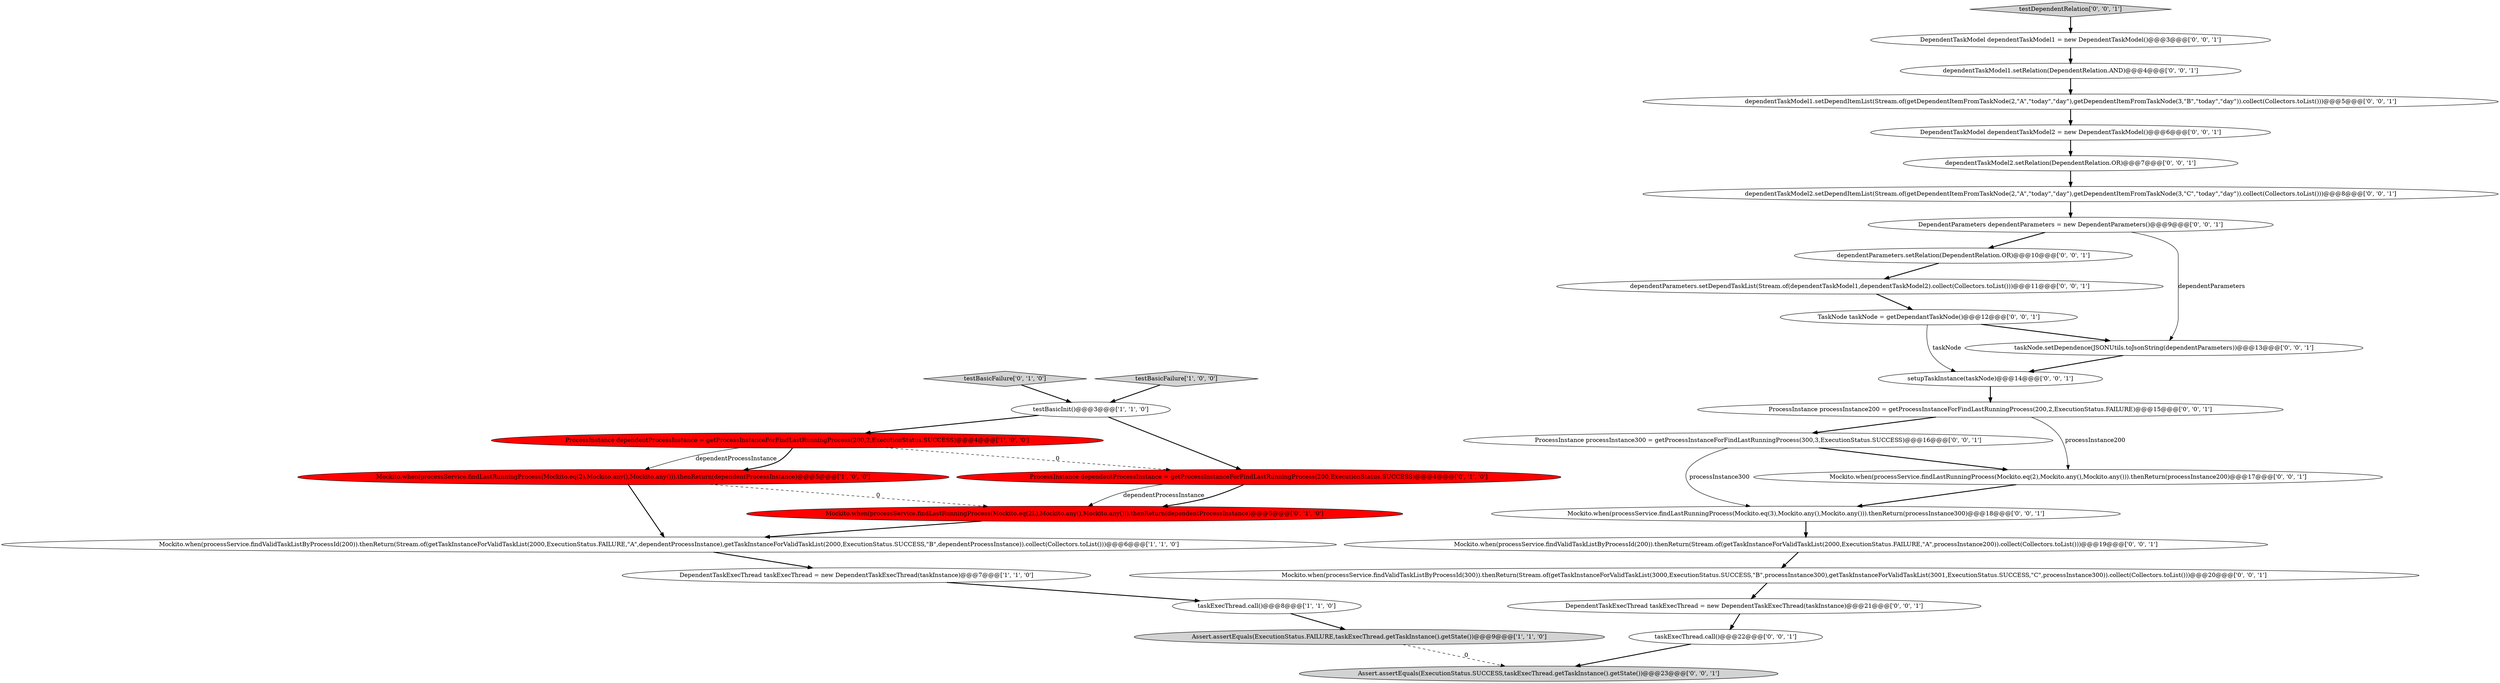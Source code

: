 digraph {
28 [style = filled, label = "dependentParameters.setDependTaskList(Stream.of(dependentTaskModel1,dependentTaskModel2).collect(Collectors.toList()))@@@11@@@['0', '0', '1']", fillcolor = white, shape = ellipse image = "AAA0AAABBB3BBB"];
4 [style = filled, label = "testBasicInit()@@@3@@@['1', '1', '0']", fillcolor = white, shape = ellipse image = "AAA0AAABBB1BBB"];
27 [style = filled, label = "dependentParameters.setRelation(DependentRelation.OR)@@@10@@@['0', '0', '1']", fillcolor = white, shape = ellipse image = "AAA0AAABBB3BBB"];
20 [style = filled, label = "DependentTaskExecThread taskExecThread = new DependentTaskExecThread(taskInstance)@@@21@@@['0', '0', '1']", fillcolor = white, shape = ellipse image = "AAA0AAABBB3BBB"];
6 [style = filled, label = "ProcessInstance dependentProcessInstance = getProcessInstanceForFindLastRunningProcess(200,2,ExecutionStatus.SUCCESS)@@@4@@@['1', '0', '0']", fillcolor = red, shape = ellipse image = "AAA1AAABBB1BBB"];
9 [style = filled, label = "testBasicFailure['0', '1', '0']", fillcolor = lightgray, shape = diamond image = "AAA0AAABBB2BBB"];
16 [style = filled, label = "Mockito.when(processService.findLastRunningProcess(Mockito.eq(3),Mockito.any(),Mockito.any())).thenReturn(processInstance300)@@@18@@@['0', '0', '1']", fillcolor = white, shape = ellipse image = "AAA0AAABBB3BBB"];
32 [style = filled, label = "dependentTaskModel1.setDependItemList(Stream.of(getDependentItemFromTaskNode(2,\"A\",\"today\",\"day\"),getDependentItemFromTaskNode(3,\"B\",\"today\",\"day\")).collect(Collectors.toList()))@@@5@@@['0', '0', '1']", fillcolor = white, shape = ellipse image = "AAA0AAABBB3BBB"];
5 [style = filled, label = "Assert.assertEquals(ExecutionStatus.FAILURE,taskExecThread.getTaskInstance().getState())@@@9@@@['1', '1', '0']", fillcolor = lightgray, shape = ellipse image = "AAA0AAABBB1BBB"];
12 [style = filled, label = "dependentTaskModel1.setRelation(DependentRelation.AND)@@@4@@@['0', '0', '1']", fillcolor = white, shape = ellipse image = "AAA0AAABBB3BBB"];
13 [style = filled, label = "Mockito.when(processService.findValidTaskListByProcessId(300)).thenReturn(Stream.of(getTaskInstanceForValidTaskList(3000,ExecutionStatus.SUCCESS,\"B\",processInstance300),getTaskInstanceForValidTaskList(3001,ExecutionStatus.SUCCESS,\"C\",processInstance300)).collect(Collectors.toList()))@@@20@@@['0', '0', '1']", fillcolor = white, shape = ellipse image = "AAA0AAABBB3BBB"];
10 [style = filled, label = "ProcessInstance dependentProcessInstance = getProcessInstanceForFindLastRunningProcess(200,ExecutionStatus.SUCCESS)@@@4@@@['0', '1', '0']", fillcolor = red, shape = ellipse image = "AAA1AAABBB2BBB"];
7 [style = filled, label = "Mockito.when(processService.findLastRunningProcess(Mockito.eq(2),Mockito.any(),Mockito.any())).thenReturn(dependentProcessInstance)@@@5@@@['1', '0', '0']", fillcolor = red, shape = ellipse image = "AAA1AAABBB1BBB"];
23 [style = filled, label = "ProcessInstance processInstance200 = getProcessInstanceForFindLastRunningProcess(200,2,ExecutionStatus.FAILURE)@@@15@@@['0', '0', '1']", fillcolor = white, shape = ellipse image = "AAA0AAABBB3BBB"];
2 [style = filled, label = "DependentTaskExecThread taskExecThread = new DependentTaskExecThread(taskInstance)@@@7@@@['1', '1', '0']", fillcolor = white, shape = ellipse image = "AAA0AAABBB1BBB"];
29 [style = filled, label = "taskNode.setDependence(JSONUtils.toJsonString(dependentParameters))@@@13@@@['0', '0', '1']", fillcolor = white, shape = ellipse image = "AAA0AAABBB3BBB"];
3 [style = filled, label = "taskExecThread.call()@@@8@@@['1', '1', '0']", fillcolor = white, shape = ellipse image = "AAA0AAABBB1BBB"];
24 [style = filled, label = "ProcessInstance processInstance300 = getProcessInstanceForFindLastRunningProcess(300,3,ExecutionStatus.SUCCESS)@@@16@@@['0', '0', '1']", fillcolor = white, shape = ellipse image = "AAA0AAABBB3BBB"];
19 [style = filled, label = "dependentTaskModel2.setRelation(DependentRelation.OR)@@@7@@@['0', '0', '1']", fillcolor = white, shape = ellipse image = "AAA0AAABBB3BBB"];
11 [style = filled, label = "Mockito.when(processService.findValidTaskListByProcessId(200)).thenReturn(Stream.of(getTaskInstanceForValidTaskList(2000,ExecutionStatus.FAILURE,\"A\",processInstance200)).collect(Collectors.toList()))@@@19@@@['0', '0', '1']", fillcolor = white, shape = ellipse image = "AAA0AAABBB3BBB"];
31 [style = filled, label = "DependentParameters dependentParameters = new DependentParameters()@@@9@@@['0', '0', '1']", fillcolor = white, shape = ellipse image = "AAA0AAABBB3BBB"];
21 [style = filled, label = "taskExecThread.call()@@@22@@@['0', '0', '1']", fillcolor = white, shape = ellipse image = "AAA0AAABBB3BBB"];
15 [style = filled, label = "setupTaskInstance(taskNode)@@@14@@@['0', '0', '1']", fillcolor = white, shape = ellipse image = "AAA0AAABBB3BBB"];
18 [style = filled, label = "DependentTaskModel dependentTaskModel2 = new DependentTaskModel()@@@6@@@['0', '0', '1']", fillcolor = white, shape = ellipse image = "AAA0AAABBB3BBB"];
8 [style = filled, label = "Mockito.when(processService.findLastRunningProcess(Mockito.eq(2L),Mockito.any(),Mockito.any())).thenReturn(dependentProcessInstance)@@@5@@@['0', '1', '0']", fillcolor = red, shape = ellipse image = "AAA1AAABBB2BBB"];
30 [style = filled, label = "Assert.assertEquals(ExecutionStatus.SUCCESS,taskExecThread.getTaskInstance().getState())@@@23@@@['0', '0', '1']", fillcolor = lightgray, shape = ellipse image = "AAA0AAABBB3BBB"];
22 [style = filled, label = "dependentTaskModel2.setDependItemList(Stream.of(getDependentItemFromTaskNode(2,\"A\",\"today\",\"day\"),getDependentItemFromTaskNode(3,\"C\",\"today\",\"day\")).collect(Collectors.toList()))@@@8@@@['0', '0', '1']", fillcolor = white, shape = ellipse image = "AAA0AAABBB3BBB"];
25 [style = filled, label = "DependentTaskModel dependentTaskModel1 = new DependentTaskModel()@@@3@@@['0', '0', '1']", fillcolor = white, shape = ellipse image = "AAA0AAABBB3BBB"];
0 [style = filled, label = "testBasicFailure['1', '0', '0']", fillcolor = lightgray, shape = diamond image = "AAA0AAABBB1BBB"];
17 [style = filled, label = "Mockito.when(processService.findLastRunningProcess(Mockito.eq(2),Mockito.any(),Mockito.any())).thenReturn(processInstance200)@@@17@@@['0', '0', '1']", fillcolor = white, shape = ellipse image = "AAA0AAABBB3BBB"];
1 [style = filled, label = "Mockito.when(processService.findValidTaskListByProcessId(200)).thenReturn(Stream.of(getTaskInstanceForValidTaskList(2000,ExecutionStatus.FAILURE,\"A\",dependentProcessInstance),getTaskInstanceForValidTaskList(2000,ExecutionStatus.SUCCESS,\"B\",dependentProcessInstance)).collect(Collectors.toList()))@@@6@@@['1', '1', '0']", fillcolor = white, shape = ellipse image = "AAA0AAABBB1BBB"];
14 [style = filled, label = "testDependentRelation['0', '0', '1']", fillcolor = lightgray, shape = diamond image = "AAA0AAABBB3BBB"];
26 [style = filled, label = "TaskNode taskNode = getDependantTaskNode()@@@12@@@['0', '0', '1']", fillcolor = white, shape = ellipse image = "AAA0AAABBB3BBB"];
4->10 [style = bold, label=""];
15->23 [style = bold, label=""];
29->15 [style = bold, label=""];
14->25 [style = bold, label=""];
7->1 [style = bold, label=""];
16->11 [style = bold, label=""];
26->15 [style = solid, label="taskNode"];
4->6 [style = bold, label=""];
26->29 [style = bold, label=""];
9->4 [style = bold, label=""];
27->28 [style = bold, label=""];
2->3 [style = bold, label=""];
7->8 [style = dashed, label="0"];
18->19 [style = bold, label=""];
12->32 [style = bold, label=""];
22->31 [style = bold, label=""];
28->26 [style = bold, label=""];
6->7 [style = solid, label="dependentProcessInstance"];
21->30 [style = bold, label=""];
10->8 [style = solid, label="dependentProcessInstance"];
6->10 [style = dashed, label="0"];
20->21 [style = bold, label=""];
8->1 [style = bold, label=""];
3->5 [style = bold, label=""];
23->24 [style = bold, label=""];
10->8 [style = bold, label=""];
31->27 [style = bold, label=""];
25->12 [style = bold, label=""];
0->4 [style = bold, label=""];
31->29 [style = solid, label="dependentParameters"];
11->13 [style = bold, label=""];
24->17 [style = bold, label=""];
24->16 [style = solid, label="processInstance300"];
23->17 [style = solid, label="processInstance200"];
1->2 [style = bold, label=""];
32->18 [style = bold, label=""];
6->7 [style = bold, label=""];
19->22 [style = bold, label=""];
17->16 [style = bold, label=""];
5->30 [style = dashed, label="0"];
13->20 [style = bold, label=""];
}
